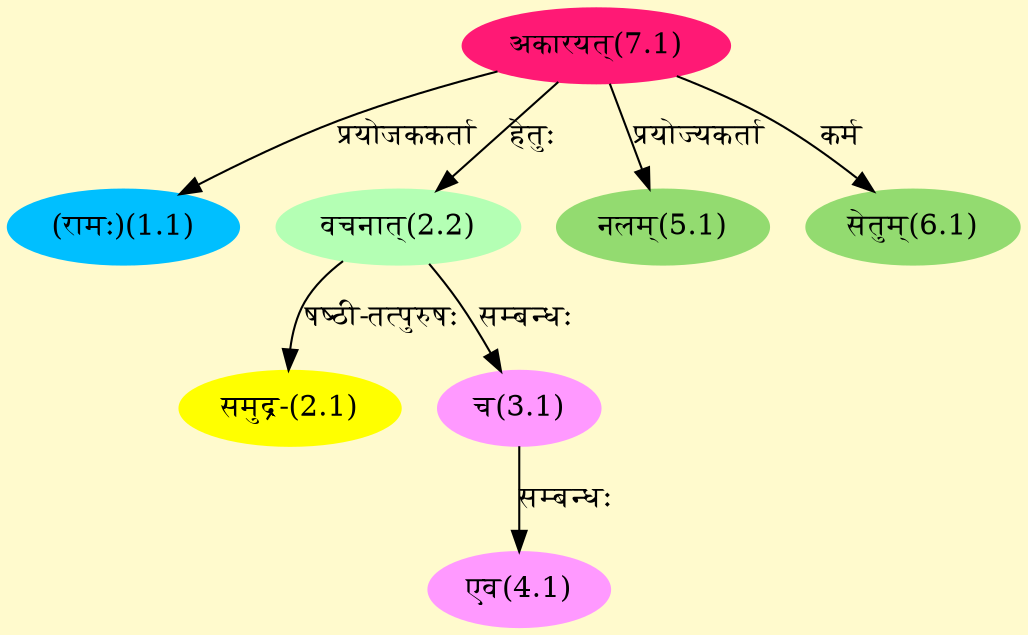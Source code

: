 digraph G{
rankdir=BT;
 compound=true;
 bgcolor="lemonchiffon1";
Node1_1 [style=filled, color="#00BFFF" label = "(रामः)(1.1)"]
Node7_1 [style=filled, color="#FF1975" label = "अकारयत्(7.1)"]
Node2_1 [style=filled, color="#FFFF00" label = "समुद्र-(2.1)"]
Node2_2 [style=filled, color="#B4FFB4" label = "वचनात्(2.2)"]
Node3_1 [style=filled, color="#FF99FF" label = "च(3.1)"]
Node4_1 [style=filled, color="#FF99FF" label = "एव(4.1)"]
Node5_1 [style=filled, color="#93DB70" label = "नलम्(5.1)"]
Node6_1 [style=filled, color="#93DB70" label = "सेतुम्(6.1)"]
/* Start of Relations section */

Node1_1 -> Node7_1 [  label="प्रयोजककर्ता"  dir="back" ]
Node2_1 -> Node2_2 [  label="षष्ठी-तत्पुरुषः"  dir="back" ]
Node2_2 -> Node7_1 [  label="हेतुः"  dir="back" ]
Node3_1 -> Node2_2 [  label="सम्बन्धः"  dir="back" ]
Node4_1 -> Node3_1 [  label="सम्बन्धः"  dir="back" ]
Node5_1 -> Node7_1 [  label="प्रयोज्यकर्ता"  dir="back" ]
Node6_1 -> Node7_1 [  label="कर्म"  dir="back" ]
}
